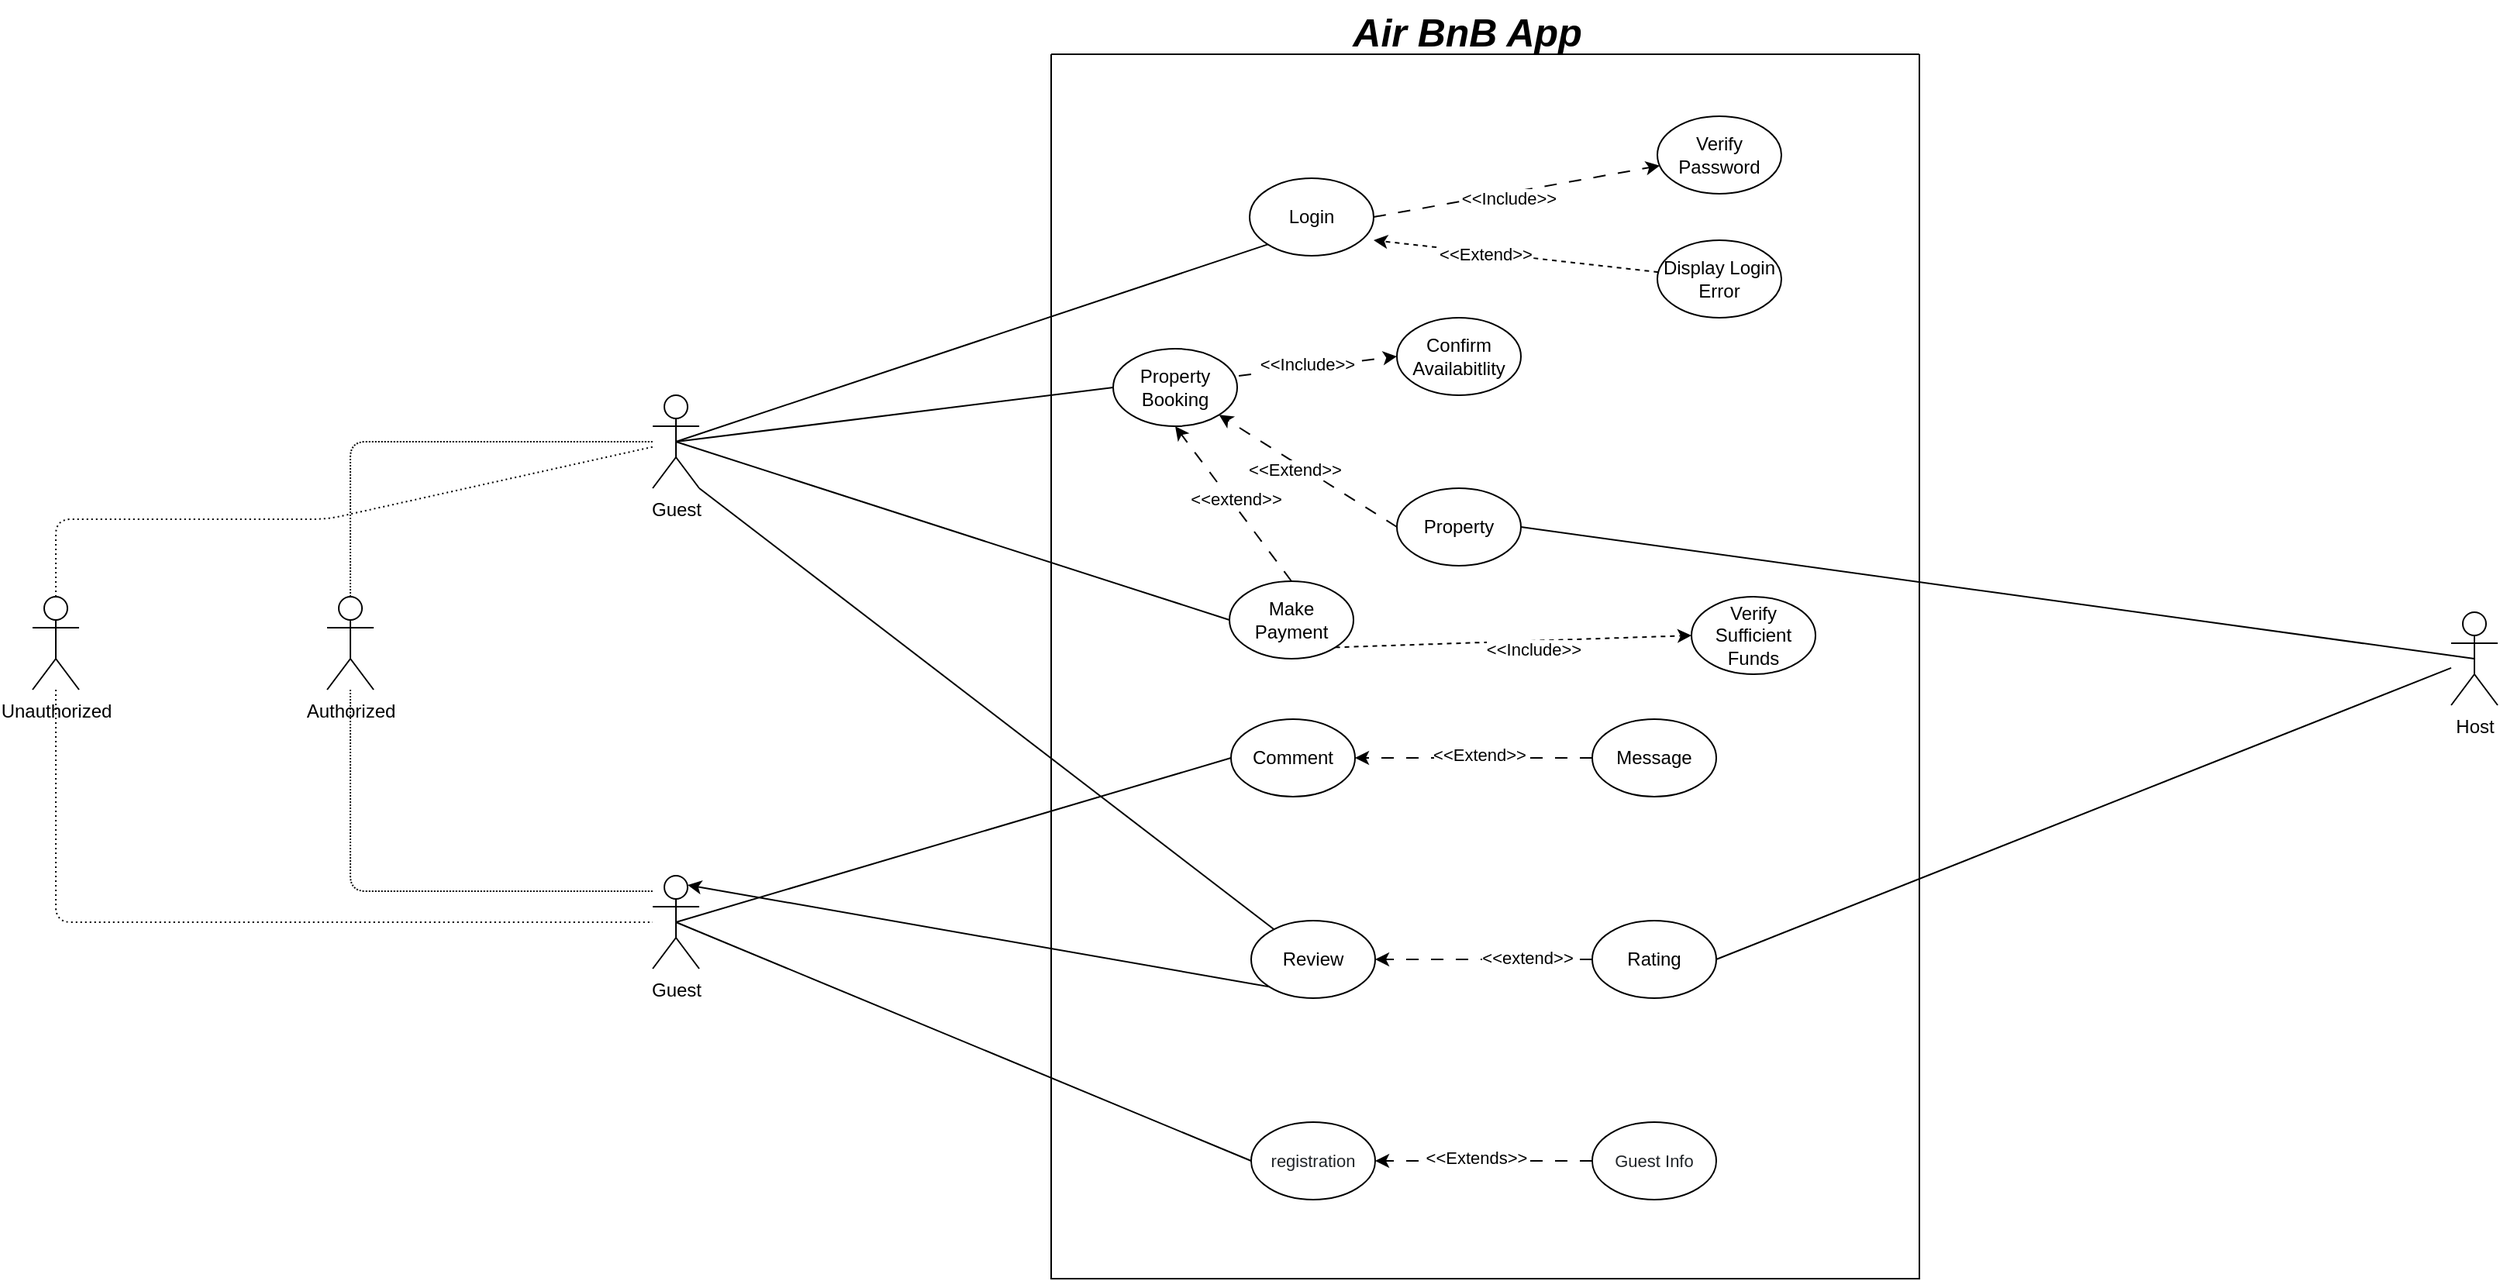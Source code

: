 <mxfile>
    <diagram id="MfTW-QoSIUIVhAmDTgP4" name="Page-1">
        <mxGraphModel dx="2204" dy="1991" grid="1" gridSize="10" guides="1" tooltips="1" connect="1" arrows="1" fold="1" page="1" pageScale="1" pageWidth="827" pageHeight="1169" background="#ffffff" math="0" shadow="0">
            <root>
                <mxCell id="0"/>
                <mxCell id="1" parent="0"/>
                <mxCell id="2" value="" style="swimlane;startSize=0;" vertex="1" parent="1">
                    <mxGeometry x="267" y="-50" width="560" height="790" as="geometry"/>
                </mxCell>
                <mxCell id="23" style="edgeStyle=none;html=1;exitX=1;exitY=0.5;exitDx=0;exitDy=0;dashed=1;dashPattern=8 8;" edge="1" parent="2" source="8" target="21">
                    <mxGeometry relative="1" as="geometry"/>
                </mxCell>
                <mxCell id="24" value="&amp;lt;&amp;lt;Include&amp;gt;&amp;gt;" style="edgeLabel;html=1;align=center;verticalAlign=middle;resizable=0;points=[];" vertex="1" connectable="0" parent="23">
                    <mxGeometry x="-0.062" y="-3" relative="1" as="geometry">
                        <mxPoint as="offset"/>
                    </mxGeometry>
                </mxCell>
                <mxCell id="8" value="Login" style="ellipse;whiteSpace=wrap;html=1;" vertex="1" parent="2">
                    <mxGeometry x="128" y="80" width="80" height="50" as="geometry"/>
                </mxCell>
                <mxCell id="29" style="edgeStyle=none;html=1;exitX=1;exitY=1;exitDx=0;exitDy=0;entryX=0;entryY=0.5;entryDx=0;entryDy=0;dashed=1;" edge="1" parent="2" source="9" target="28">
                    <mxGeometry relative="1" as="geometry"/>
                </mxCell>
                <mxCell id="30" value="&amp;lt;&amp;lt;Include&amp;gt;&amp;gt;" style="edgeLabel;html=1;align=center;verticalAlign=middle;resizable=0;points=[];" vertex="1" connectable="0" parent="29">
                    <mxGeometry x="0.105" y="-5" relative="1" as="geometry">
                        <mxPoint as="offset"/>
                    </mxGeometry>
                </mxCell>
                <mxCell id="68" style="edgeStyle=none;html=1;exitX=0.5;exitY=0;exitDx=0;exitDy=0;entryX=0.5;entryY=1;entryDx=0;entryDy=0;dashed=1;dashPattern=8 8;" edge="1" parent="2" source="9" target="12">
                    <mxGeometry relative="1" as="geometry"/>
                </mxCell>
                <mxCell id="69" value="&amp;lt;&amp;lt;extend&amp;gt;&amp;gt;" style="edgeLabel;html=1;align=center;verticalAlign=middle;resizable=0;points=[];" vertex="1" connectable="0" parent="68">
                    <mxGeometry x="0.02" y="-3" relative="1" as="geometry">
                        <mxPoint as="offset"/>
                    </mxGeometry>
                </mxCell>
                <mxCell id="9" value="Make Payment" style="ellipse;whiteSpace=wrap;html=1;" vertex="1" parent="2">
                    <mxGeometry x="115" y="340" width="80" height="50" as="geometry"/>
                </mxCell>
                <mxCell id="10" value="Comment" style="ellipse;whiteSpace=wrap;html=1;" vertex="1" parent="2">
                    <mxGeometry x="116" y="429" width="80" height="50" as="geometry"/>
                </mxCell>
                <mxCell id="44" style="edgeStyle=none;html=1;entryX=0;entryY=0.5;entryDx=0;entryDy=0;dashed=1;dashPattern=8 8;exitX=1.013;exitY=0.349;exitDx=0;exitDy=0;exitPerimeter=0;" edge="1" parent="2" source="12" target="43">
                    <mxGeometry relative="1" as="geometry"/>
                </mxCell>
                <mxCell id="45" value="&amp;lt;&amp;lt;Include&amp;gt;&amp;gt;" style="edgeLabel;html=1;align=center;verticalAlign=middle;resizable=0;points=[];" vertex="1" connectable="0" parent="44">
                    <mxGeometry x="-0.143" y="2" relative="1" as="geometry">
                        <mxPoint as="offset"/>
                    </mxGeometry>
                </mxCell>
                <mxCell id="12" value="Property Booking" style="ellipse;whiteSpace=wrap;html=1;" vertex="1" parent="2">
                    <mxGeometry x="40" y="190" width="80" height="50" as="geometry"/>
                </mxCell>
                <mxCell id="25" style="edgeStyle=none;html=1;entryX=1;entryY=0.8;entryDx=0;entryDy=0;dashed=1;entryPerimeter=0;" edge="1" parent="2" source="20" target="8">
                    <mxGeometry relative="1" as="geometry"/>
                </mxCell>
                <mxCell id="26" value="&amp;lt;&amp;lt;Extend&amp;gt;&amp;gt;" style="edgeLabel;html=1;align=center;verticalAlign=middle;resizable=0;points=[];" vertex="1" connectable="0" parent="25">
                    <mxGeometry x="0.219" y="1" relative="1" as="geometry">
                        <mxPoint as="offset"/>
                    </mxGeometry>
                </mxCell>
                <mxCell id="20" value="Display Login Error" style="ellipse;whiteSpace=wrap;html=1;" vertex="1" parent="2">
                    <mxGeometry x="391" y="120" width="80" height="50" as="geometry"/>
                </mxCell>
                <mxCell id="21" value="Verify Password" style="ellipse;whiteSpace=wrap;html=1;" vertex="1" parent="2">
                    <mxGeometry x="391" y="40" width="80" height="50" as="geometry"/>
                </mxCell>
                <mxCell id="28" value="Verify Sufficient Funds" style="ellipse;whiteSpace=wrap;html=1;" vertex="1" parent="2">
                    <mxGeometry x="413" y="350" width="80" height="50" as="geometry"/>
                </mxCell>
                <mxCell id="31" value="&lt;span style=&quot;color: rgb(33, 37, 41); font-family: Poppins, sans-serif; text-align: left; background-color: rgb(255, 255, 255);&quot;&gt;registration&lt;/span&gt;" style="ellipse;whiteSpace=wrap;html=1;fontSize=11;" vertex="1" parent="2">
                    <mxGeometry x="129" y="689" width="80" height="50" as="geometry"/>
                </mxCell>
                <mxCell id="36" style="edgeStyle=none;html=1;entryX=1;entryY=0.5;entryDx=0;entryDy=0;dashed=1;dashPattern=8 8;" edge="1" parent="2" source="35" target="10">
                    <mxGeometry relative="1" as="geometry"/>
                </mxCell>
                <mxCell id="37" value="&amp;lt;&amp;lt;Extend&amp;gt;&amp;gt;" style="edgeLabel;html=1;align=center;verticalAlign=middle;resizable=0;points=[];" vertex="1" connectable="0" parent="36">
                    <mxGeometry x="-0.06" y="-2" relative="1" as="geometry">
                        <mxPoint x="-1" as="offset"/>
                    </mxGeometry>
                </mxCell>
                <mxCell id="35" value="Message" style="ellipse;whiteSpace=wrap;html=1;" vertex="1" parent="2">
                    <mxGeometry x="349" y="429" width="80" height="50" as="geometry"/>
                </mxCell>
                <mxCell id="42" style="edgeStyle=none;html=1;exitX=0;exitY=0.5;exitDx=0;exitDy=0;entryX=1;entryY=1;entryDx=0;entryDy=0;dashed=1;dashPattern=8 8;" edge="1" parent="2" source="39" target="12">
                    <mxGeometry relative="1" as="geometry"/>
                </mxCell>
                <mxCell id="46" value="&amp;lt;&amp;lt;Extend&amp;gt;&amp;gt;" style="edgeLabel;html=1;align=center;verticalAlign=middle;resizable=0;points=[];" vertex="1" connectable="0" parent="42">
                    <mxGeometry x="0.116" y="4" relative="1" as="geometry">
                        <mxPoint as="offset"/>
                    </mxGeometry>
                </mxCell>
                <mxCell id="39" value="Property" style="ellipse;whiteSpace=wrap;html=1;" vertex="1" parent="2">
                    <mxGeometry x="223" y="280" width="80" height="50" as="geometry"/>
                </mxCell>
                <mxCell id="43" value="Confirm Availabitlity" style="ellipse;whiteSpace=wrap;html=1;" vertex="1" parent="2">
                    <mxGeometry x="223" y="170" width="80" height="50" as="geometry"/>
                </mxCell>
                <mxCell id="48" value="Review" style="ellipse;whiteSpace=wrap;html=1;" vertex="1" parent="2">
                    <mxGeometry x="129" y="559" width="80" height="50" as="geometry"/>
                </mxCell>
                <mxCell id="59" style="edgeStyle=none;html=1;exitX=0;exitY=0.5;exitDx=0;exitDy=0;entryX=1;entryY=0.5;entryDx=0;entryDy=0;dashed=1;dashPattern=8 8;" edge="1" parent="2" source="56" target="31">
                    <mxGeometry relative="1" as="geometry"/>
                </mxCell>
                <mxCell id="61" value="&amp;lt;&amp;lt;Extends&amp;gt;&amp;gt;" style="edgeLabel;html=1;align=center;verticalAlign=middle;resizable=0;points=[];" vertex="1" connectable="0" parent="59">
                    <mxGeometry x="0.068" y="-3" relative="1" as="geometry">
                        <mxPoint y="1" as="offset"/>
                    </mxGeometry>
                </mxCell>
                <mxCell id="56" value="&lt;span style=&quot;color: rgb(33, 37, 41); font-family: Poppins, sans-serif; text-align: left; background-color: rgb(255, 255, 255);&quot;&gt;Guest Info&lt;/span&gt;" style="ellipse;whiteSpace=wrap;html=1;fontSize=11;" vertex="1" parent="2">
                    <mxGeometry x="349" y="689" width="80" height="50" as="geometry"/>
                </mxCell>
                <mxCell id="66" style="edgeStyle=none;html=1;exitX=0;exitY=0.5;exitDx=0;exitDy=0;entryX=1;entryY=0.5;entryDx=0;entryDy=0;dashed=1;dashPattern=8 8;" edge="1" parent="2" source="65" target="48">
                    <mxGeometry relative="1" as="geometry"/>
                </mxCell>
                <mxCell id="67" value="&amp;lt;&amp;lt;extend&amp;gt;&amp;gt;" style="edgeLabel;html=1;align=center;verticalAlign=middle;resizable=0;points=[];" vertex="1" connectable="0" parent="66">
                    <mxGeometry x="-0.405" y="-1" relative="1" as="geometry">
                        <mxPoint x="-1" as="offset"/>
                    </mxGeometry>
                </mxCell>
                <mxCell id="65" value="Rating" style="ellipse;whiteSpace=wrap;html=1;" vertex="1" parent="2">
                    <mxGeometry x="349" y="559" width="80" height="50" as="geometry"/>
                </mxCell>
                <mxCell id="13" style="edgeStyle=none;html=1;exitX=0.5;exitY=0.5;exitDx=0;exitDy=0;exitPerimeter=0;entryX=0;entryY=1;entryDx=0;entryDy=0;endArrow=none;endFill=0;" edge="1" parent="1" source="4" target="8">
                    <mxGeometry relative="1" as="geometry"/>
                </mxCell>
                <mxCell id="14" style="edgeStyle=none;html=1;exitX=0.5;exitY=0.5;exitDx=0;exitDy=0;exitPerimeter=0;entryX=0;entryY=0.5;entryDx=0;entryDy=0;endArrow=none;endFill=0;" edge="1" parent="1" source="4" target="12">
                    <mxGeometry relative="1" as="geometry"/>
                </mxCell>
                <mxCell id="15" style="edgeStyle=none;html=1;exitX=0.5;exitY=0.5;exitDx=0;exitDy=0;exitPerimeter=0;entryX=0;entryY=0.5;entryDx=0;entryDy=0;endArrow=none;endFill=0;" edge="1" parent="1" source="4" target="9">
                    <mxGeometry relative="1" as="geometry"/>
                </mxCell>
                <mxCell id="62" style="edgeStyle=none;html=1;exitX=1;exitY=1;exitDx=0;exitDy=0;exitPerimeter=0;endArrow=none;endFill=0;" edge="1" parent="1" source="4" target="48">
                    <mxGeometry relative="1" as="geometry"/>
                </mxCell>
                <mxCell id="4" value="Guest" style="shape=umlActor;verticalLabelPosition=bottom;verticalAlign=top;html=1;outlineConnect=0;" vertex="1" parent="1">
                    <mxGeometry x="10" y="170" width="30" height="60" as="geometry"/>
                </mxCell>
                <mxCell id="17" style="edgeStyle=none;html=1;exitX=0.5;exitY=0.5;exitDx=0;exitDy=0;exitPerimeter=0;entryX=1;entryY=0.5;entryDx=0;entryDy=0;endArrow=none;endFill=0;" edge="1" parent="1" source="5" target="39">
                    <mxGeometry relative="1" as="geometry"/>
                </mxCell>
                <mxCell id="70" style="edgeStyle=none;html=1;entryX=1;entryY=0.5;entryDx=0;entryDy=0;endArrow=none;endFill=0;" edge="1" parent="1" source="5" target="65">
                    <mxGeometry relative="1" as="geometry"/>
                </mxCell>
                <mxCell id="5" value="Host" style="shape=umlActor;verticalLabelPosition=bottom;verticalAlign=top;html=1;outlineConnect=0;" vertex="1" parent="1">
                    <mxGeometry x="1170" y="310" width="30" height="60" as="geometry"/>
                </mxCell>
                <mxCell id="34" style="edgeStyle=none;html=1;exitX=0.5;exitY=0.5;exitDx=0;exitDy=0;exitPerimeter=0;entryX=0;entryY=0.5;entryDx=0;entryDy=0;endArrow=none;endFill=0;" edge="1" parent="1" source="32" target="31">
                    <mxGeometry relative="1" as="geometry"/>
                </mxCell>
                <mxCell id="41" style="edgeStyle=none;html=1;exitX=0.5;exitY=0.5;exitDx=0;exitDy=0;exitPerimeter=0;entryX=0;entryY=0.5;entryDx=0;entryDy=0;endArrow=none;endFill=0;" edge="1" parent="1" source="32" target="10">
                    <mxGeometry relative="1" as="geometry"/>
                </mxCell>
                <mxCell id="32" value="Guest" style="shape=umlActor;verticalLabelPosition=bottom;verticalAlign=top;html=1;outlineConnect=0;" vertex="1" parent="1">
                    <mxGeometry x="10" y="480" width="30" height="60" as="geometry"/>
                </mxCell>
                <mxCell id="52" style="edgeStyle=none;html=1;endArrow=none;endFill=0;dashed=1;dashPattern=1 2;" edge="1" parent="1" source="49" target="4">
                    <mxGeometry relative="1" as="geometry">
                        <Array as="points">
                            <mxPoint x="-375" y="250"/>
                            <mxPoint x="-200" y="250"/>
                        </Array>
                    </mxGeometry>
                </mxCell>
                <mxCell id="49" value="Unauthorized" style="shape=umlActor;verticalLabelPosition=bottom;verticalAlign=top;html=1;outlineConnect=0;" vertex="1" parent="1">
                    <mxGeometry x="-390" y="300" width="30" height="60" as="geometry"/>
                </mxCell>
                <mxCell id="50" value="Authorized" style="shape=umlActor;verticalLabelPosition=bottom;verticalAlign=top;html=1;outlineConnect=0;" vertex="1" parent="1">
                    <mxGeometry x="-200" y="300" width="30" height="60" as="geometry"/>
                </mxCell>
                <mxCell id="53" style="edgeStyle=none;html=1;dashed=1;dashPattern=1 1;endArrow=none;endFill=0;" edge="1" parent="1" source="50">
                    <mxGeometry relative="1" as="geometry">
                        <mxPoint x="10" y="200" as="targetPoint"/>
                        <Array as="points">
                            <mxPoint x="-185" y="200"/>
                        </Array>
                    </mxGeometry>
                </mxCell>
                <mxCell id="54" style="edgeStyle=none;html=1;endArrow=none;endFill=0;dashed=1;dashPattern=1 2;" edge="1" parent="1" source="49" target="32">
                    <mxGeometry relative="1" as="geometry">
                        <mxPoint x="-390" y="497" as="sourcePoint"/>
                        <mxPoint x="-5" y="400" as="targetPoint"/>
                        <Array as="points">
                            <mxPoint x="-375" y="447"/>
                            <mxPoint x="-375" y="510"/>
                        </Array>
                    </mxGeometry>
                </mxCell>
                <mxCell id="55" style="edgeStyle=none;html=1;dashed=1;dashPattern=1 1;endArrow=none;endFill=0;" edge="1" parent="1" source="50">
                    <mxGeometry relative="1" as="geometry">
                        <mxPoint x="-185" y="590" as="sourcePoint"/>
                        <mxPoint x="10" y="490" as="targetPoint"/>
                        <Array as="points">
                            <mxPoint x="-185" y="490"/>
                        </Array>
                    </mxGeometry>
                </mxCell>
                <mxCell id="64" style="edgeStyle=none;html=1;exitX=0;exitY=1;exitDx=0;exitDy=0;entryX=0.75;entryY=0.1;entryDx=0;entryDy=0;entryPerimeter=0;" edge="1" parent="1" source="48" target="32">
                    <mxGeometry relative="1" as="geometry"/>
                </mxCell>
                <mxCell id="3" value="&lt;font style=&quot;font-size: 25px;&quot;&gt;&lt;b&gt;&lt;i&gt;Air BnB App&lt;/i&gt;&lt;/b&gt;&lt;/font&gt;" style="text;html=1;align=center;verticalAlign=middle;resizable=0;points=[];autosize=1;strokeColor=none;fillColor=none;" vertex="1" parent="1">
                    <mxGeometry x="450" y="-85" width="170" height="40" as="geometry"/>
                </mxCell>
            </root>
        </mxGraphModel>
    </diagram>
</mxfile>